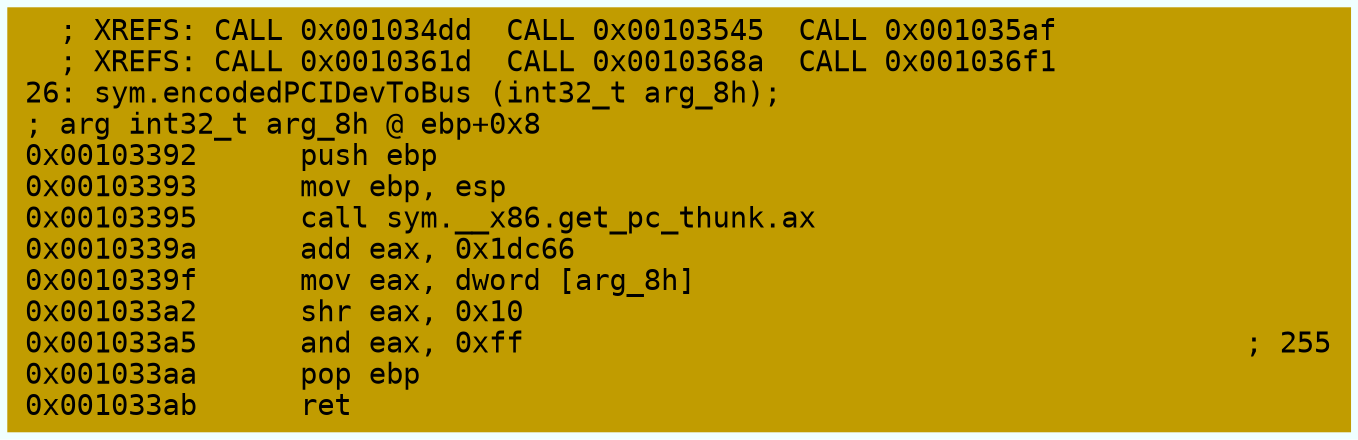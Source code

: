 digraph code {
	graph [bgcolor=azure fontsize=8 fontname="Courier" splines="ortho"];
	node [fillcolor=gray style=filled shape=box];
	edge [arrowhead="normal"];
	"0x00103392" [URL="sym.encodedPCIDevToBus/0x00103392", fillcolor="#c19c00",color="#c19c00", fontname="Courier",label="  ; XREFS: CALL 0x001034dd  CALL 0x00103545  CALL 0x001035af  \l  ; XREFS: CALL 0x0010361d  CALL 0x0010368a  CALL 0x001036f1  \l26: sym.encodedPCIDevToBus (int32_t arg_8h);\l; arg int32_t arg_8h @ ebp+0x8\l0x00103392      push ebp\l0x00103393      mov ebp, esp\l0x00103395      call sym.__x86.get_pc_thunk.ax\l0x0010339a      add eax, 0x1dc66\l0x0010339f      mov eax, dword [arg_8h]\l0x001033a2      shr eax, 0x10\l0x001033a5      and eax, 0xff                                          ; 255\l0x001033aa      pop ebp\l0x001033ab      ret\l"]
}
